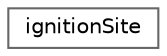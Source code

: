 digraph "Graphical Class Hierarchy"
{
 // LATEX_PDF_SIZE
  bgcolor="transparent";
  edge [fontname=Helvetica,fontsize=10,labelfontname=Helvetica,labelfontsize=10];
  node [fontname=Helvetica,fontsize=10,shape=box,height=0.2,width=0.4];
  rankdir="LR";
  Node0 [id="Node000000",label="ignitionSite",height=0.2,width=0.4,color="grey40", fillcolor="white", style="filled",URL="$classFoam_1_1ignitionSite.html",tooltip="Foam::ignitionSite."];
}
